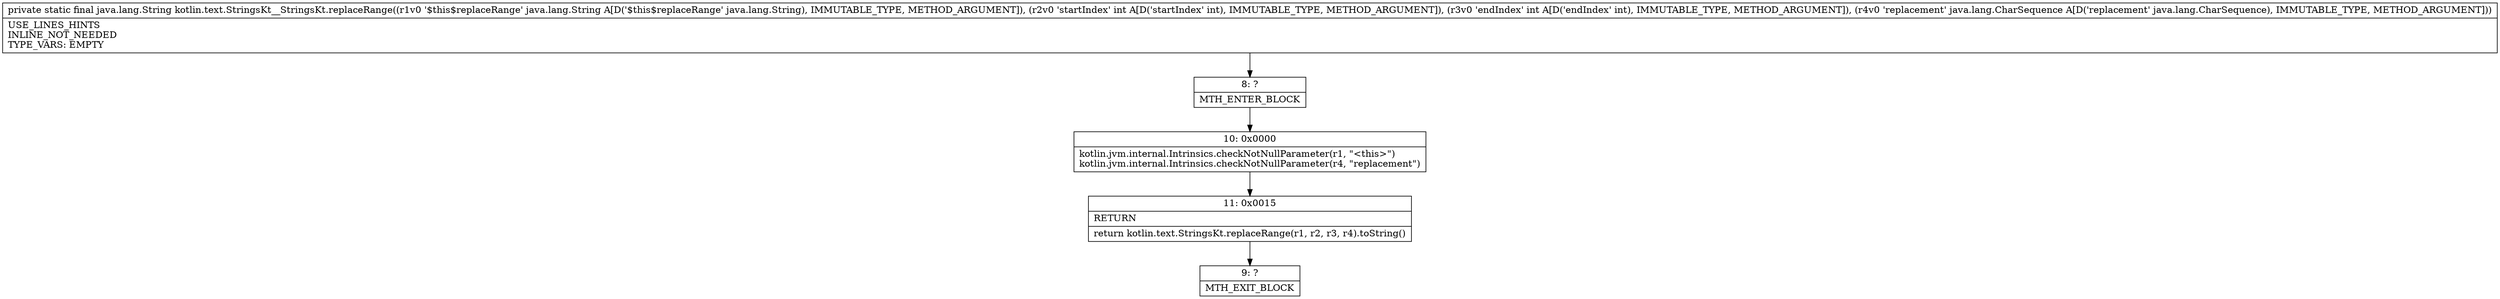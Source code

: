 digraph "CFG forkotlin.text.StringsKt__StringsKt.replaceRange(Ljava\/lang\/String;IILjava\/lang\/CharSequence;)Ljava\/lang\/String;" {
Node_8 [shape=record,label="{8\:\ ?|MTH_ENTER_BLOCK\l}"];
Node_10 [shape=record,label="{10\:\ 0x0000|kotlin.jvm.internal.Intrinsics.checkNotNullParameter(r1, \"\<this\>\")\lkotlin.jvm.internal.Intrinsics.checkNotNullParameter(r4, \"replacement\")\l}"];
Node_11 [shape=record,label="{11\:\ 0x0015|RETURN\l|return kotlin.text.StringsKt.replaceRange(r1, r2, r3, r4).toString()\l}"];
Node_9 [shape=record,label="{9\:\ ?|MTH_EXIT_BLOCK\l}"];
MethodNode[shape=record,label="{private static final java.lang.String kotlin.text.StringsKt__StringsKt.replaceRange((r1v0 '$this$replaceRange' java.lang.String A[D('$this$replaceRange' java.lang.String), IMMUTABLE_TYPE, METHOD_ARGUMENT]), (r2v0 'startIndex' int A[D('startIndex' int), IMMUTABLE_TYPE, METHOD_ARGUMENT]), (r3v0 'endIndex' int A[D('endIndex' int), IMMUTABLE_TYPE, METHOD_ARGUMENT]), (r4v0 'replacement' java.lang.CharSequence A[D('replacement' java.lang.CharSequence), IMMUTABLE_TYPE, METHOD_ARGUMENT]))  | USE_LINES_HINTS\lINLINE_NOT_NEEDED\lTYPE_VARS: EMPTY\l}"];
MethodNode -> Node_8;Node_8 -> Node_10;
Node_10 -> Node_11;
Node_11 -> Node_9;
}

